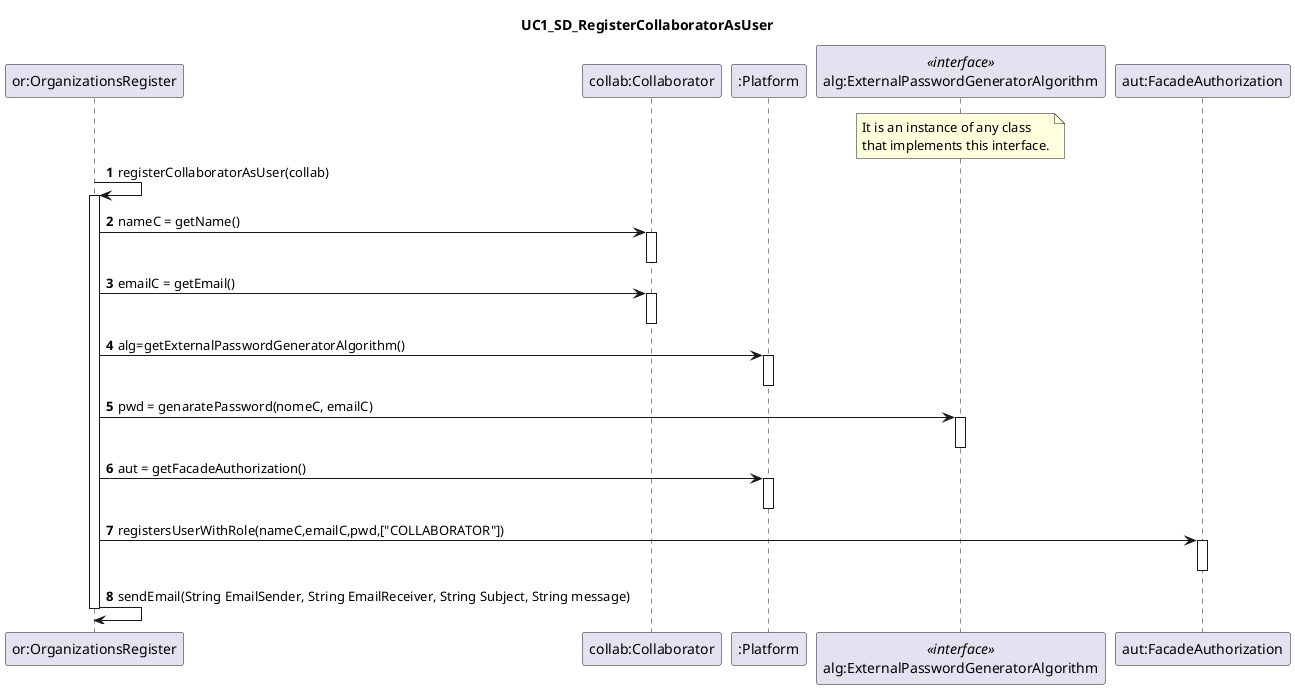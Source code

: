 @startuml
title UC1_SD_RegisterCollaboratorAsUser
autonumber

participant "or:OrganizationsRegister" as ORGS
participant "collab:Collaborator" as COLLA
participant ":Platform" as PLAT
participant "alg:ExternalPasswordGeneratorAlgorithm" as ALG << interface >>
participant "aut:FacadeAuthorization" as AUT

note over of ALG
It is an instance of any class
that implements this interface.
end note

ORGS -> ORGS: registerCollaboratorAsUser(collab)
activate ORGS

ORGS -> COLLA: nameC = getName()
activate COLLA
deactivate COLLA
ORGS -> COLLA: emailC = getEmail()
activate COLLA
deactivate COLLA

ORGS -> PLAT : alg=getExternalPasswordGeneratorAlgorithm()
activate PLAT
deactivate PLAT

ORGS -> ALG: pwd = genaratePassword(nomeC, emailC)
activate ALG
deactivate ALG

ORGS -> PLAT : aut = getFacadeAuthorization()
activate PLAT
deactivate PLAT

ORGS -> AUT: registersUserWithRole(nameC,emailC,pwd,["COLLABORATOR"])
activate AUT
deactivate AUT


ORGS -> ORGS: sendEmail(String EmailSender, String EmailReceiver, String Subject, String message)

deactivate ORGS
@enduml
